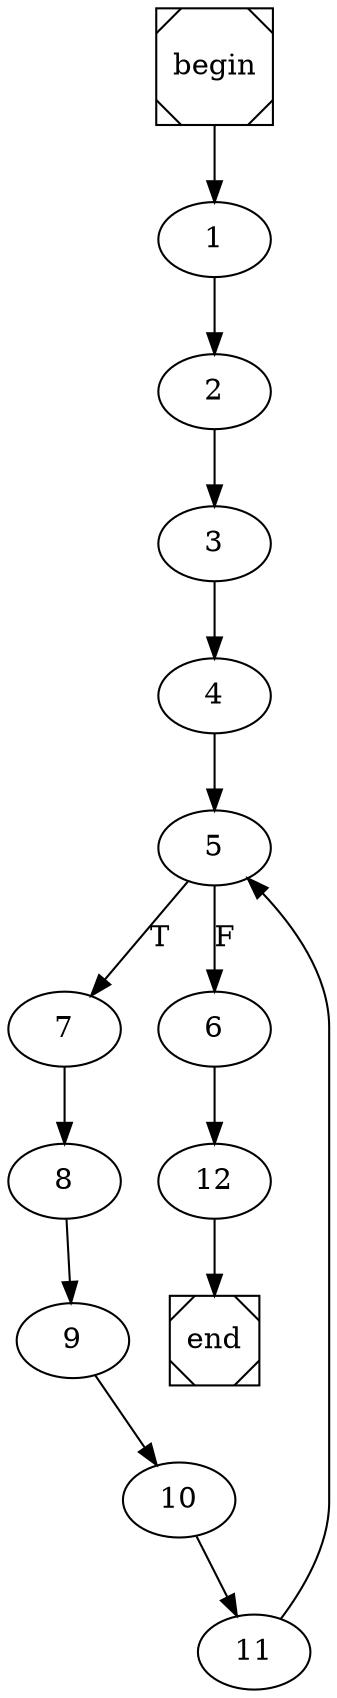digraph cfg {
	begin [shape=Msquare];
	end [shape=Msquare];
	begin -> 1;	1 -> 2;	2 -> 3;	3 -> 4;	4 -> 5;	5 -> 7[label=T];	5 -> 6[label=F];	6 -> 12;	7 -> 8;	8 -> 9;	9 -> 10;	10 -> 11;	11 -> 5;	12 -> end;}
